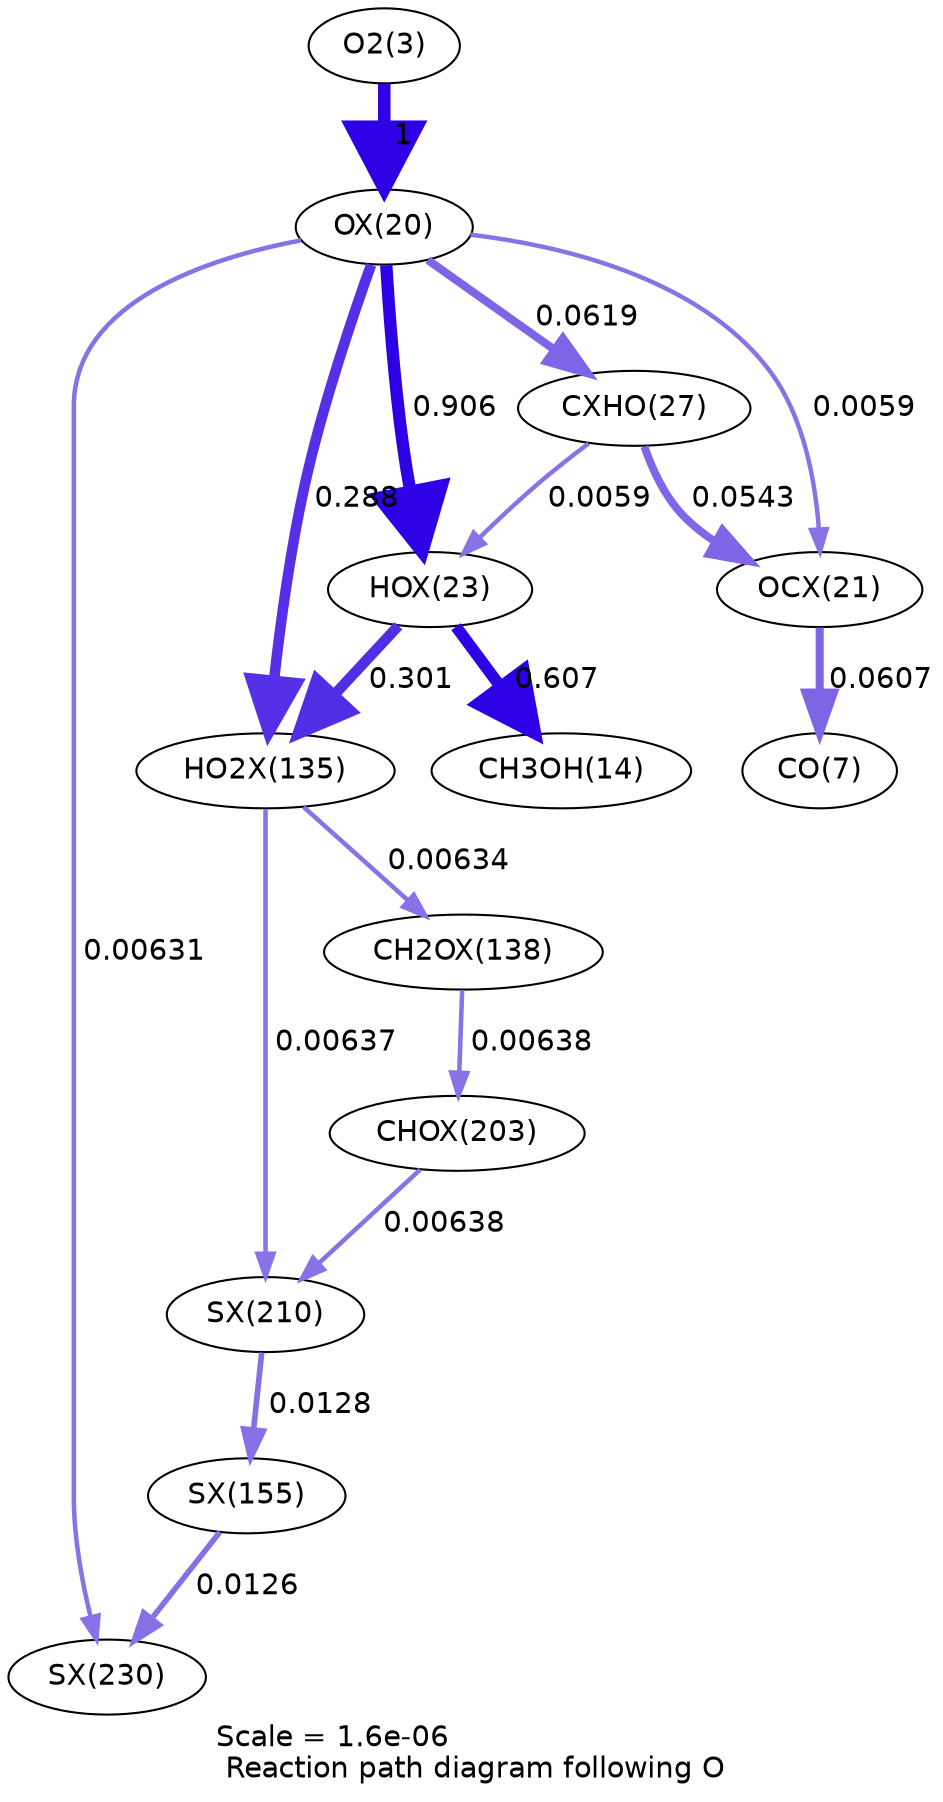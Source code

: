 digraph reaction_paths {
center=1;
s5 -> s30[fontname="Helvetica", penwidth=6, arrowsize=3, color="0.7, 1.5, 0.9"
, label=" 1"];
s30 -> s33[fontname="Helvetica", penwidth=5.93, arrowsize=2.96, color="0.7, 1.41, 0.9"
, label=" 0.906"];
s30 -> s36[fontname="Helvetica", penwidth=3.9, arrowsize=1.95, color="0.7, 0.562, 0.9"
, label=" 0.0619"];
s30 -> s31[fontname="Helvetica", penwidth=2.13, arrowsize=1.06, color="0.7, 0.506, 0.9"
, label=" 0.0059"];
s30 -> s47[fontname="Helvetica", penwidth=5.06, arrowsize=2.53, color="0.7, 0.788, 0.9"
, label=" 0.288"];
s30 -> s59[fontname="Helvetica", penwidth=2.18, arrowsize=1.09, color="0.7, 0.506, 0.9"
, label=" 0.00631"];
s33 -> s16[fontname="Helvetica", penwidth=5.62, arrowsize=2.81, color="0.7, 1.11, 0.9"
, label=" 0.607"];
s36 -> s33[fontname="Helvetica", penwidth=2.13, arrowsize=1.06, color="0.7, 0.506, 0.9"
, label=" 0.0059"];
s33 -> s47[fontname="Helvetica", penwidth=5.09, arrowsize=2.55, color="0.7, 0.801, 0.9"
, label=" 0.301"];
s36 -> s31[fontname="Helvetica", penwidth=3.8, arrowsize=1.9, color="0.7, 0.554, 0.9"
, label=" 0.0543"];
s31 -> s9[fontname="Helvetica", penwidth=3.88, arrowsize=1.94, color="0.7, 0.561, 0.9"
, label=" 0.0607"];
s47 -> s48[fontname="Helvetica", penwidth=2.18, arrowsize=1.09, color="0.7, 0.506, 0.9"
, label=" 0.00634"];
s47 -> s58[fontname="Helvetica", penwidth=2.18, arrowsize=1.09, color="0.7, 0.506, 0.9"
, label=" 0.00637"];
s48 -> s57[fontname="Helvetica", penwidth=2.18, arrowsize=1.09, color="0.7, 0.506, 0.9"
, label=" 0.00638"];
s57 -> s58[fontname="Helvetica", penwidth=2.18, arrowsize=1.09, color="0.7, 0.506, 0.9"
, label=" 0.00638"];
s58 -> s50[fontname="Helvetica", penwidth=2.71, arrowsize=1.35, color="0.7, 0.513, 0.9"
, label=" 0.0128"];
s50 -> s59[fontname="Helvetica", penwidth=2.7, arrowsize=1.35, color="0.7, 0.513, 0.9"
, label=" 0.0126"];
s5 [ fontname="Helvetica", label="O2(3)"];
s9 [ fontname="Helvetica", label="CO(7)"];
s16 [ fontname="Helvetica", label="CH3OH(14)"];
s30 [ fontname="Helvetica", label="OX(20)"];
s31 [ fontname="Helvetica", label="OCX(21)"];
s33 [ fontname="Helvetica", label="HOX(23)"];
s36 [ fontname="Helvetica", label="CXHO(27)"];
s47 [ fontname="Helvetica", label="HO2X(135)"];
s48 [ fontname="Helvetica", label="CH2OX(138)"];
s50 [ fontname="Helvetica", label="SX(155)"];
s57 [ fontname="Helvetica", label="CHOX(203)"];
s58 [ fontname="Helvetica", label="SX(210)"];
s59 [ fontname="Helvetica", label="SX(230)"];
 label = "Scale = 1.6e-06\l Reaction path diagram following O";
 fontname = "Helvetica";
}
